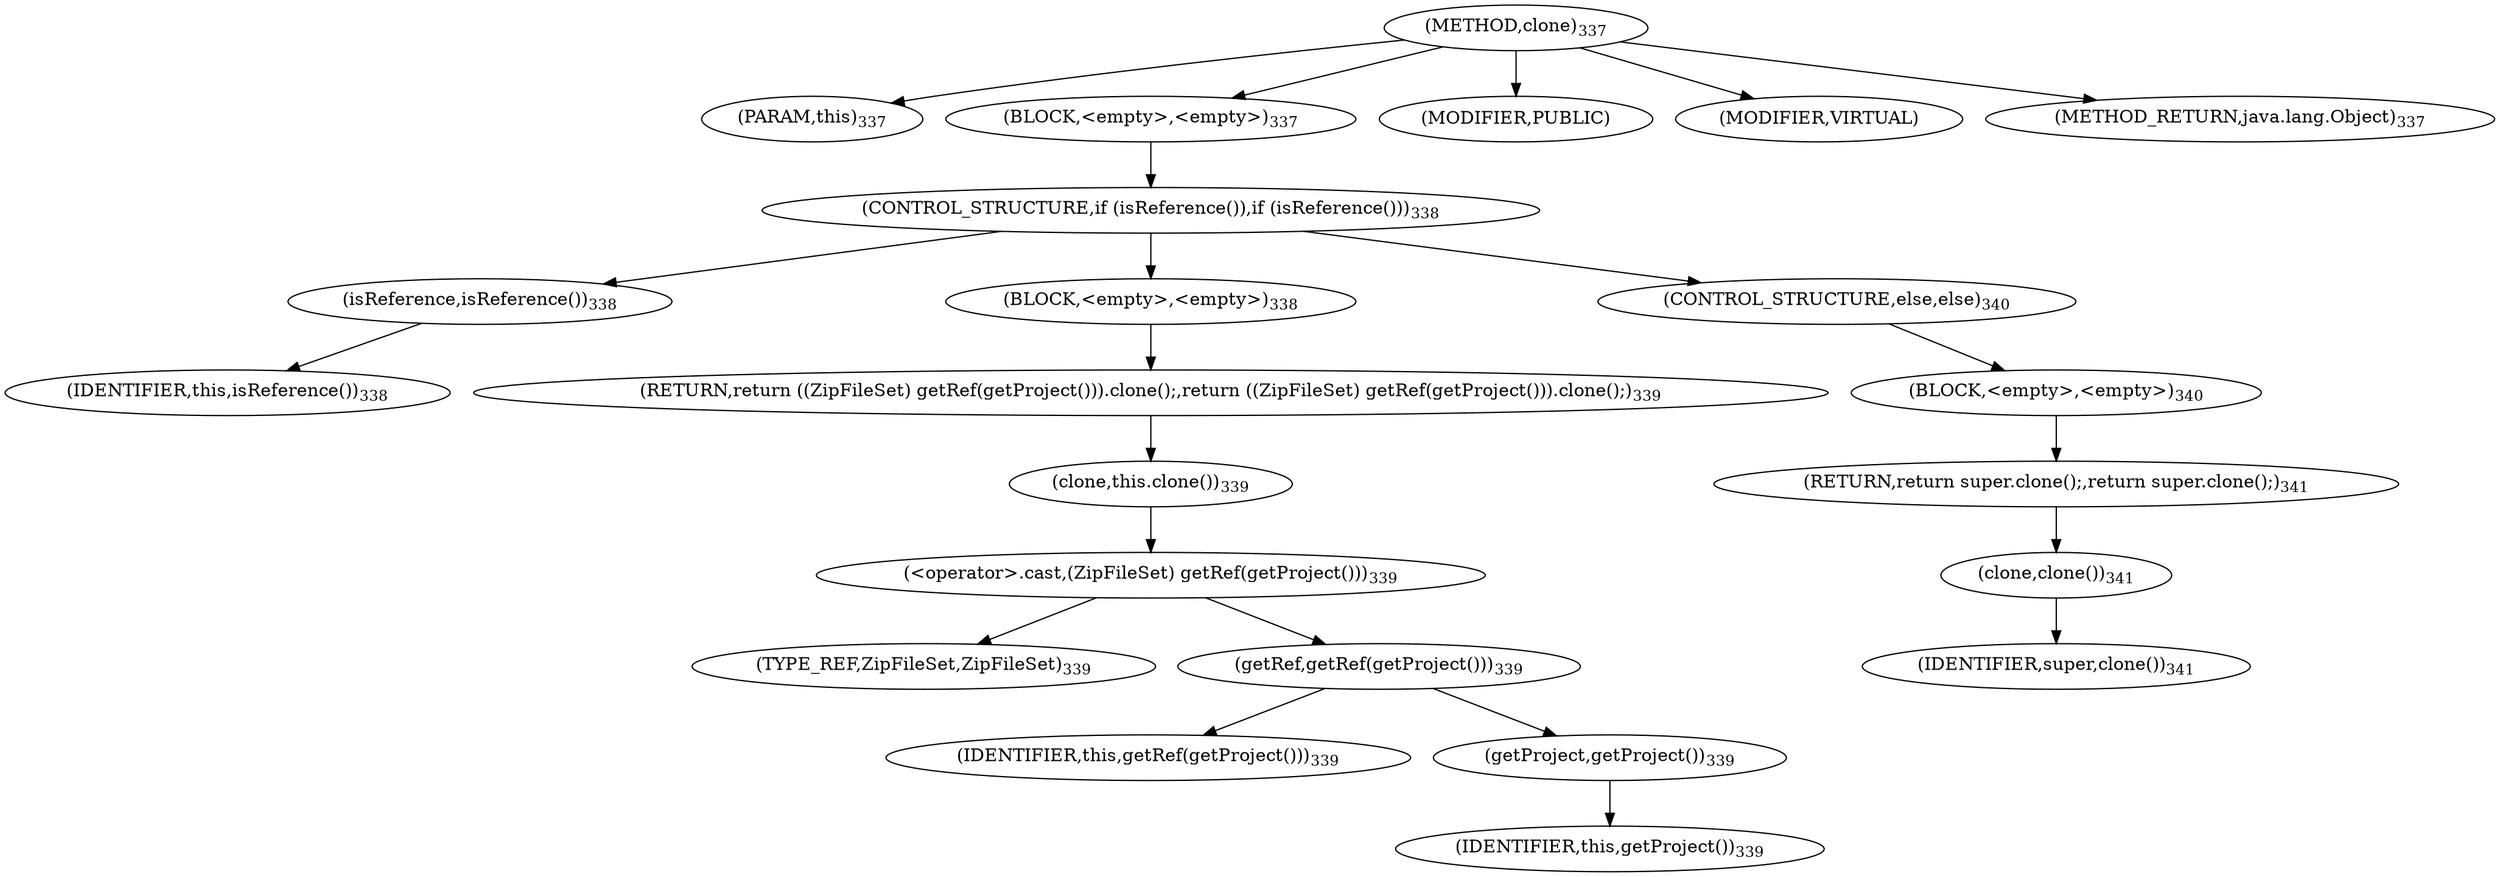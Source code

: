 digraph "clone" {  
"779" [label = <(METHOD,clone)<SUB>337</SUB>> ]
"64" [label = <(PARAM,this)<SUB>337</SUB>> ]
"780" [label = <(BLOCK,&lt;empty&gt;,&lt;empty&gt;)<SUB>337</SUB>> ]
"781" [label = <(CONTROL_STRUCTURE,if (isReference()),if (isReference()))<SUB>338</SUB>> ]
"782" [label = <(isReference,isReference())<SUB>338</SUB>> ]
"63" [label = <(IDENTIFIER,this,isReference())<SUB>338</SUB>> ]
"783" [label = <(BLOCK,&lt;empty&gt;,&lt;empty&gt;)<SUB>338</SUB>> ]
"784" [label = <(RETURN,return ((ZipFileSet) getRef(getProject())).clone();,return ((ZipFileSet) getRef(getProject())).clone();)<SUB>339</SUB>> ]
"785" [label = <(clone,this.clone())<SUB>339</SUB>> ]
"786" [label = <(&lt;operator&gt;.cast,(ZipFileSet) getRef(getProject()))<SUB>339</SUB>> ]
"787" [label = <(TYPE_REF,ZipFileSet,ZipFileSet)<SUB>339</SUB>> ]
"788" [label = <(getRef,getRef(getProject()))<SUB>339</SUB>> ]
"66" [label = <(IDENTIFIER,this,getRef(getProject()))<SUB>339</SUB>> ]
"789" [label = <(getProject,getProject())<SUB>339</SUB>> ]
"65" [label = <(IDENTIFIER,this,getProject())<SUB>339</SUB>> ]
"790" [label = <(CONTROL_STRUCTURE,else,else)<SUB>340</SUB>> ]
"791" [label = <(BLOCK,&lt;empty&gt;,&lt;empty&gt;)<SUB>340</SUB>> ]
"792" [label = <(RETURN,return super.clone();,return super.clone();)<SUB>341</SUB>> ]
"793" [label = <(clone,clone())<SUB>341</SUB>> ]
"794" [label = <(IDENTIFIER,super,clone())<SUB>341</SUB>> ]
"795" [label = <(MODIFIER,PUBLIC)> ]
"796" [label = <(MODIFIER,VIRTUAL)> ]
"797" [label = <(METHOD_RETURN,java.lang.Object)<SUB>337</SUB>> ]
  "779" -> "64" 
  "779" -> "780" 
  "779" -> "795" 
  "779" -> "796" 
  "779" -> "797" 
  "780" -> "781" 
  "781" -> "782" 
  "781" -> "783" 
  "781" -> "790" 
  "782" -> "63" 
  "783" -> "784" 
  "784" -> "785" 
  "785" -> "786" 
  "786" -> "787" 
  "786" -> "788" 
  "788" -> "66" 
  "788" -> "789" 
  "789" -> "65" 
  "790" -> "791" 
  "791" -> "792" 
  "792" -> "793" 
  "793" -> "794" 
}
